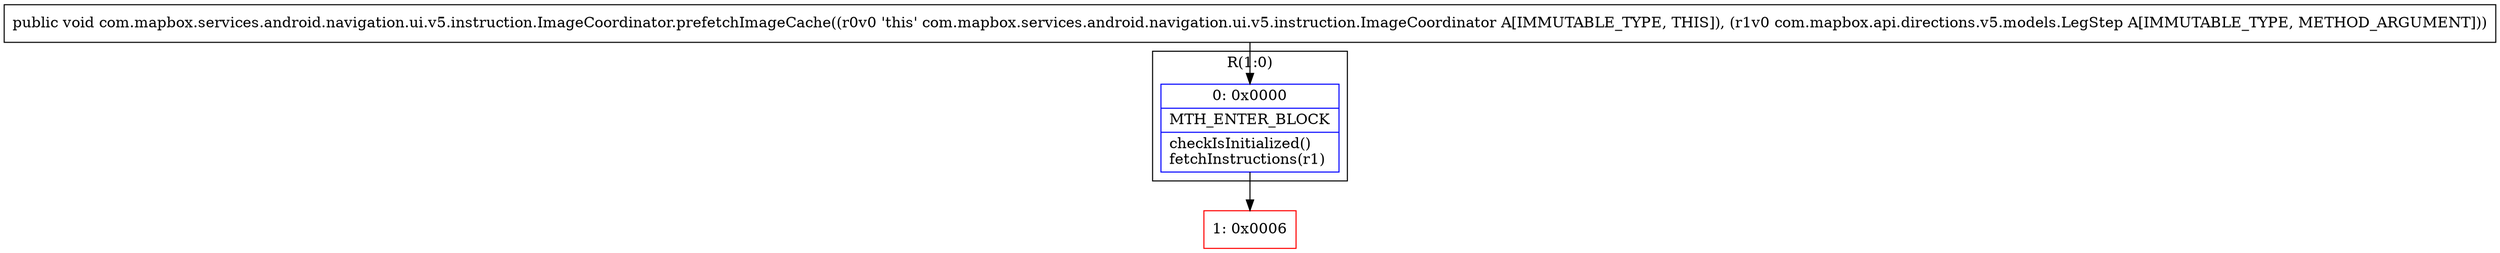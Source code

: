 digraph "CFG forcom.mapbox.services.android.navigation.ui.v5.instruction.ImageCoordinator.prefetchImageCache(Lcom\/mapbox\/api\/directions\/v5\/models\/LegStep;)V" {
subgraph cluster_Region_1138031938 {
label = "R(1:0)";
node [shape=record,color=blue];
Node_0 [shape=record,label="{0\:\ 0x0000|MTH_ENTER_BLOCK\l|checkIsInitialized()\lfetchInstructions(r1)\l}"];
}
Node_1 [shape=record,color=red,label="{1\:\ 0x0006}"];
MethodNode[shape=record,label="{public void com.mapbox.services.android.navigation.ui.v5.instruction.ImageCoordinator.prefetchImageCache((r0v0 'this' com.mapbox.services.android.navigation.ui.v5.instruction.ImageCoordinator A[IMMUTABLE_TYPE, THIS]), (r1v0 com.mapbox.api.directions.v5.models.LegStep A[IMMUTABLE_TYPE, METHOD_ARGUMENT])) }"];
MethodNode -> Node_0;
Node_0 -> Node_1;
}

